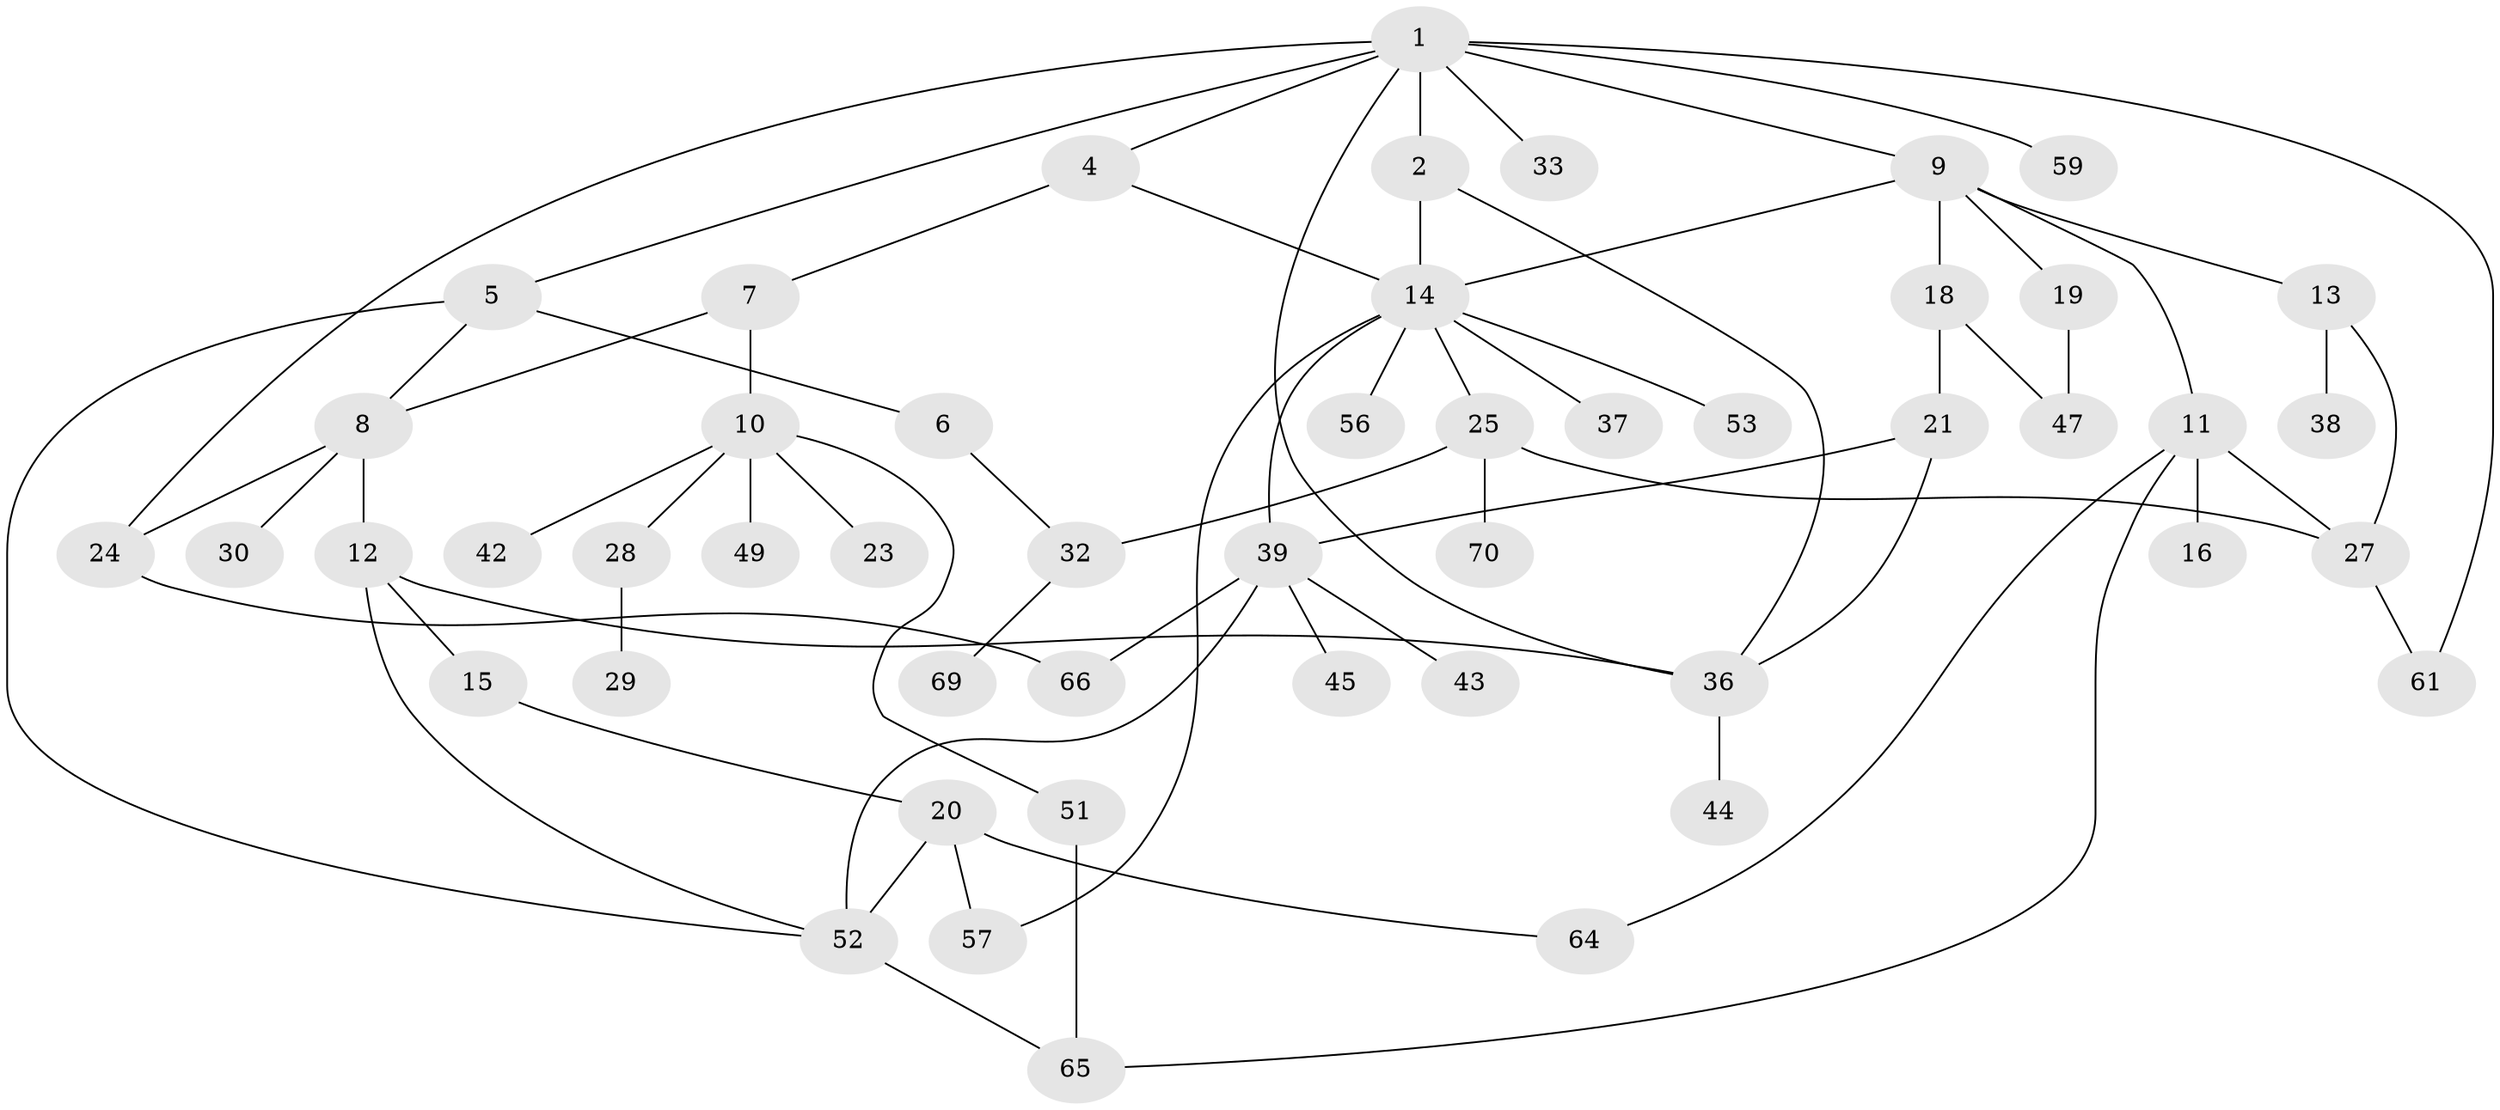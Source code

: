 // Generated by graph-tools (version 1.1) at 2025/23/03/03/25 07:23:30]
// undirected, 50 vertices, 70 edges
graph export_dot {
graph [start="1"]
  node [color=gray90,style=filled];
  1 [super="+3"];
  2;
  4 [super="+34"];
  5 [super="+50"];
  6 [super="+67"];
  7 [super="+46"];
  8 [super="+55"];
  9;
  10 [super="+48"];
  11 [super="+71"];
  12 [super="+17"];
  13;
  14 [super="+22"];
  15;
  16;
  18 [super="+35"];
  19 [super="+41"];
  20 [super="+62"];
  21 [super="+26"];
  23 [super="+68"];
  24 [super="+63"];
  25 [super="+40"];
  27 [super="+31"];
  28;
  29;
  30;
  32 [super="+58"];
  33 [super="+54"];
  36;
  37;
  38;
  39;
  42;
  43;
  44;
  45;
  47;
  49;
  51;
  52 [super="+72"];
  53;
  56;
  57 [super="+60"];
  59;
  61;
  64;
  65;
  66;
  69;
  70;
  1 -- 2;
  1 -- 36;
  1 -- 33;
  1 -- 4;
  1 -- 5;
  1 -- 9;
  1 -- 59;
  1 -- 61;
  1 -- 24;
  2 -- 14;
  2 -- 36;
  4 -- 7;
  4 -- 14;
  5 -- 6;
  5 -- 8;
  5 -- 52;
  6 -- 32;
  7 -- 10;
  7 -- 8;
  8 -- 12;
  8 -- 24;
  8 -- 30;
  9 -- 11;
  9 -- 13;
  9 -- 18;
  9 -- 19;
  9 -- 14;
  10 -- 23;
  10 -- 28;
  10 -- 42;
  10 -- 49;
  10 -- 51;
  11 -- 16;
  11 -- 64;
  11 -- 27;
  11 -- 65;
  12 -- 15;
  12 -- 36;
  12 -- 52;
  13 -- 38;
  13 -- 27;
  14 -- 25;
  14 -- 37;
  14 -- 53;
  14 -- 39;
  14 -- 57;
  14 -- 56;
  15 -- 20;
  18 -- 21;
  18 -- 47;
  19 -- 47;
  20 -- 57;
  20 -- 64;
  20 -- 52;
  21 -- 36;
  21 -- 39;
  24 -- 66;
  25 -- 27;
  25 -- 70;
  25 -- 32;
  27 -- 61;
  28 -- 29;
  32 -- 69;
  36 -- 44;
  39 -- 43;
  39 -- 45;
  39 -- 66;
  39 -- 52;
  51 -- 65;
  52 -- 65;
}
